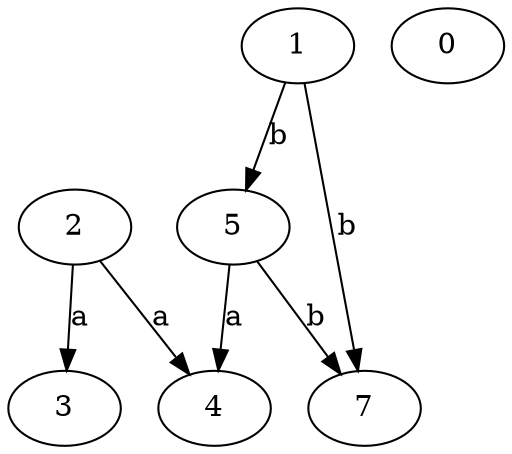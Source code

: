 strict digraph  {
3;
4;
0;
5;
1;
2;
7;
5 -> 4  [label=a];
5 -> 7  [label=b];
1 -> 5  [label=b];
1 -> 7  [label=b];
2 -> 3  [label=a];
2 -> 4  [label=a];
}
